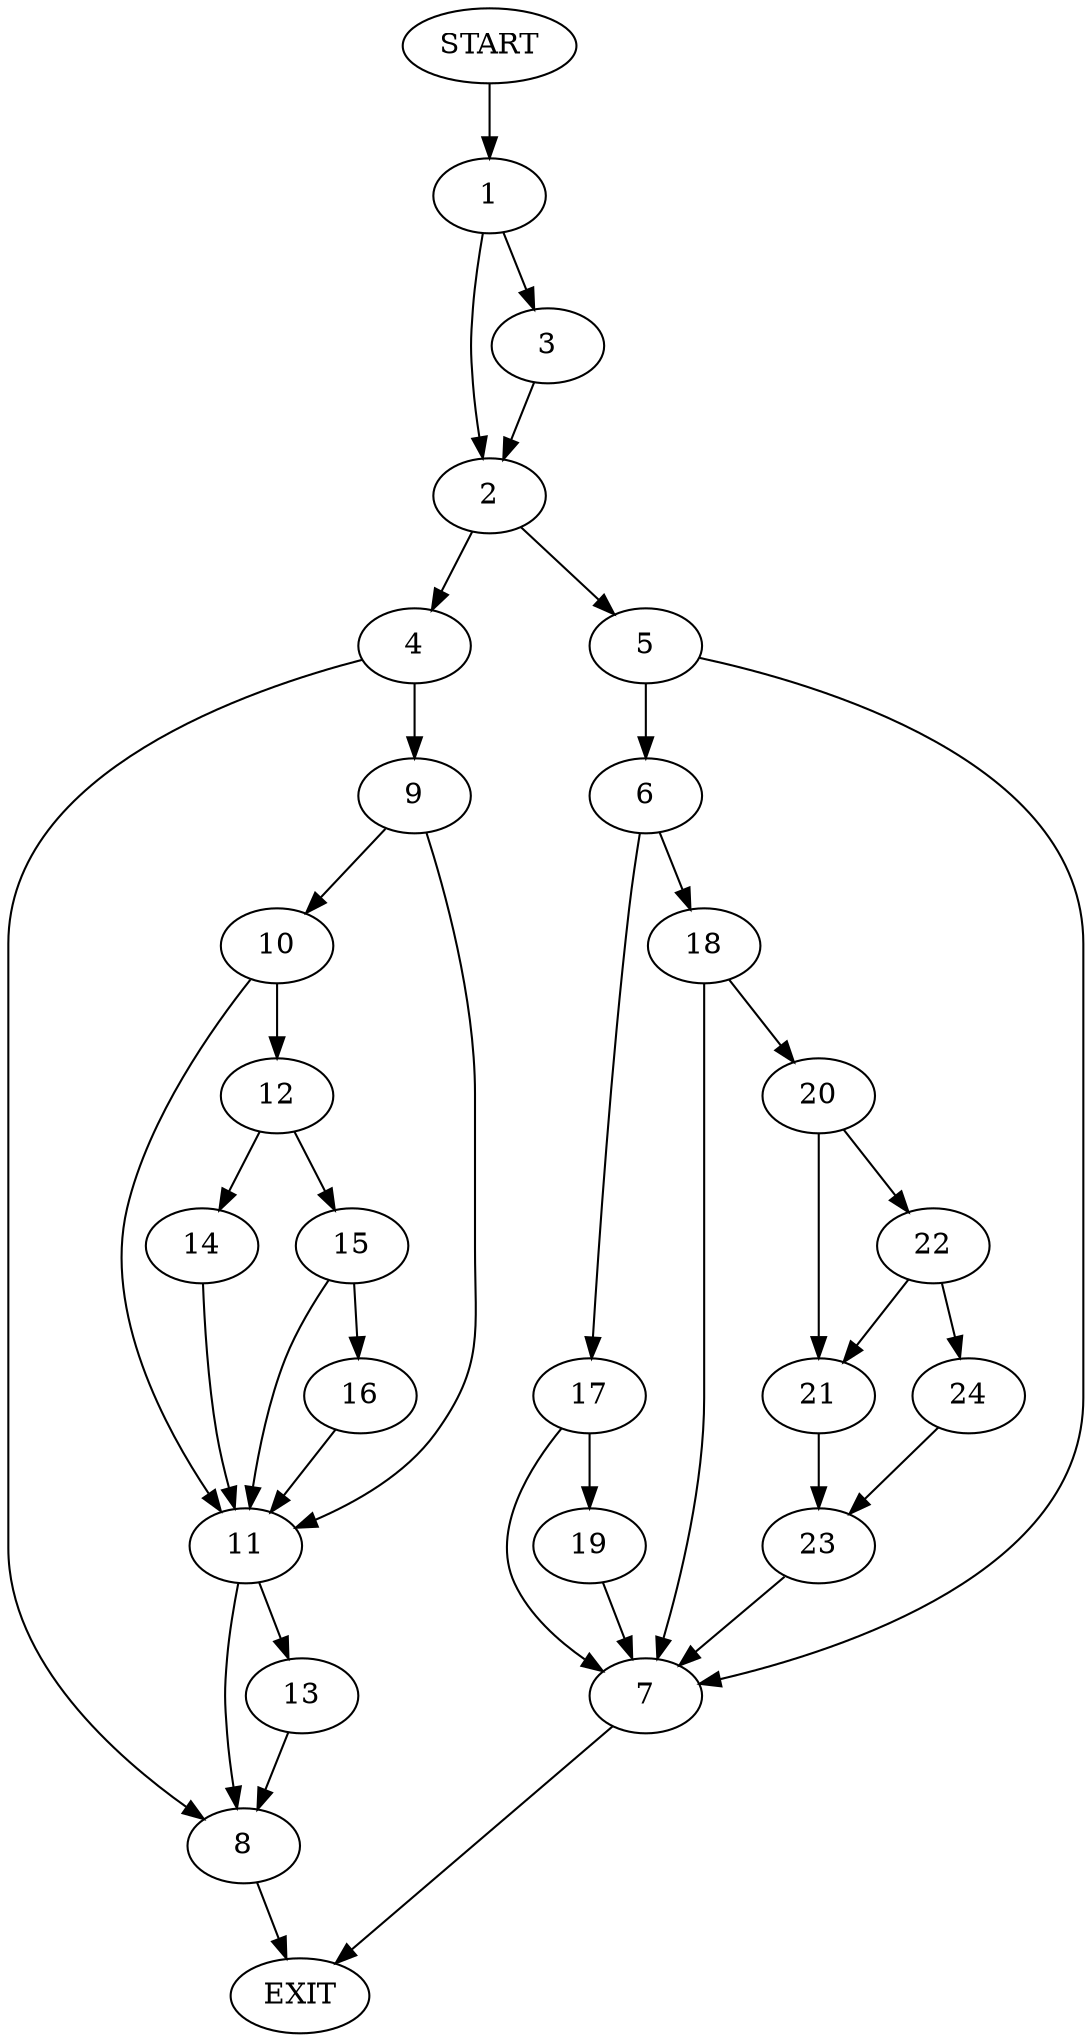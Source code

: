 digraph {
0 [label="START"]
25 [label="EXIT"]
0 -> 1
1 -> 2
1 -> 3
3 -> 2
2 -> 4
2 -> 5
5 -> 6
5 -> 7
4 -> 8
4 -> 9
8 -> 25
9 -> 10
9 -> 11
10 -> 12
10 -> 11
11 -> 8
11 -> 13
12 -> 14
12 -> 15
14 -> 11
15 -> 11
15 -> 16
16 -> 11
13 -> 8
7 -> 25
6 -> 17
6 -> 18
17 -> 19
17 -> 7
18 -> 20
18 -> 7
20 -> 21
20 -> 22
21 -> 23
22 -> 21
22 -> 24
24 -> 23
23 -> 7
19 -> 7
}
